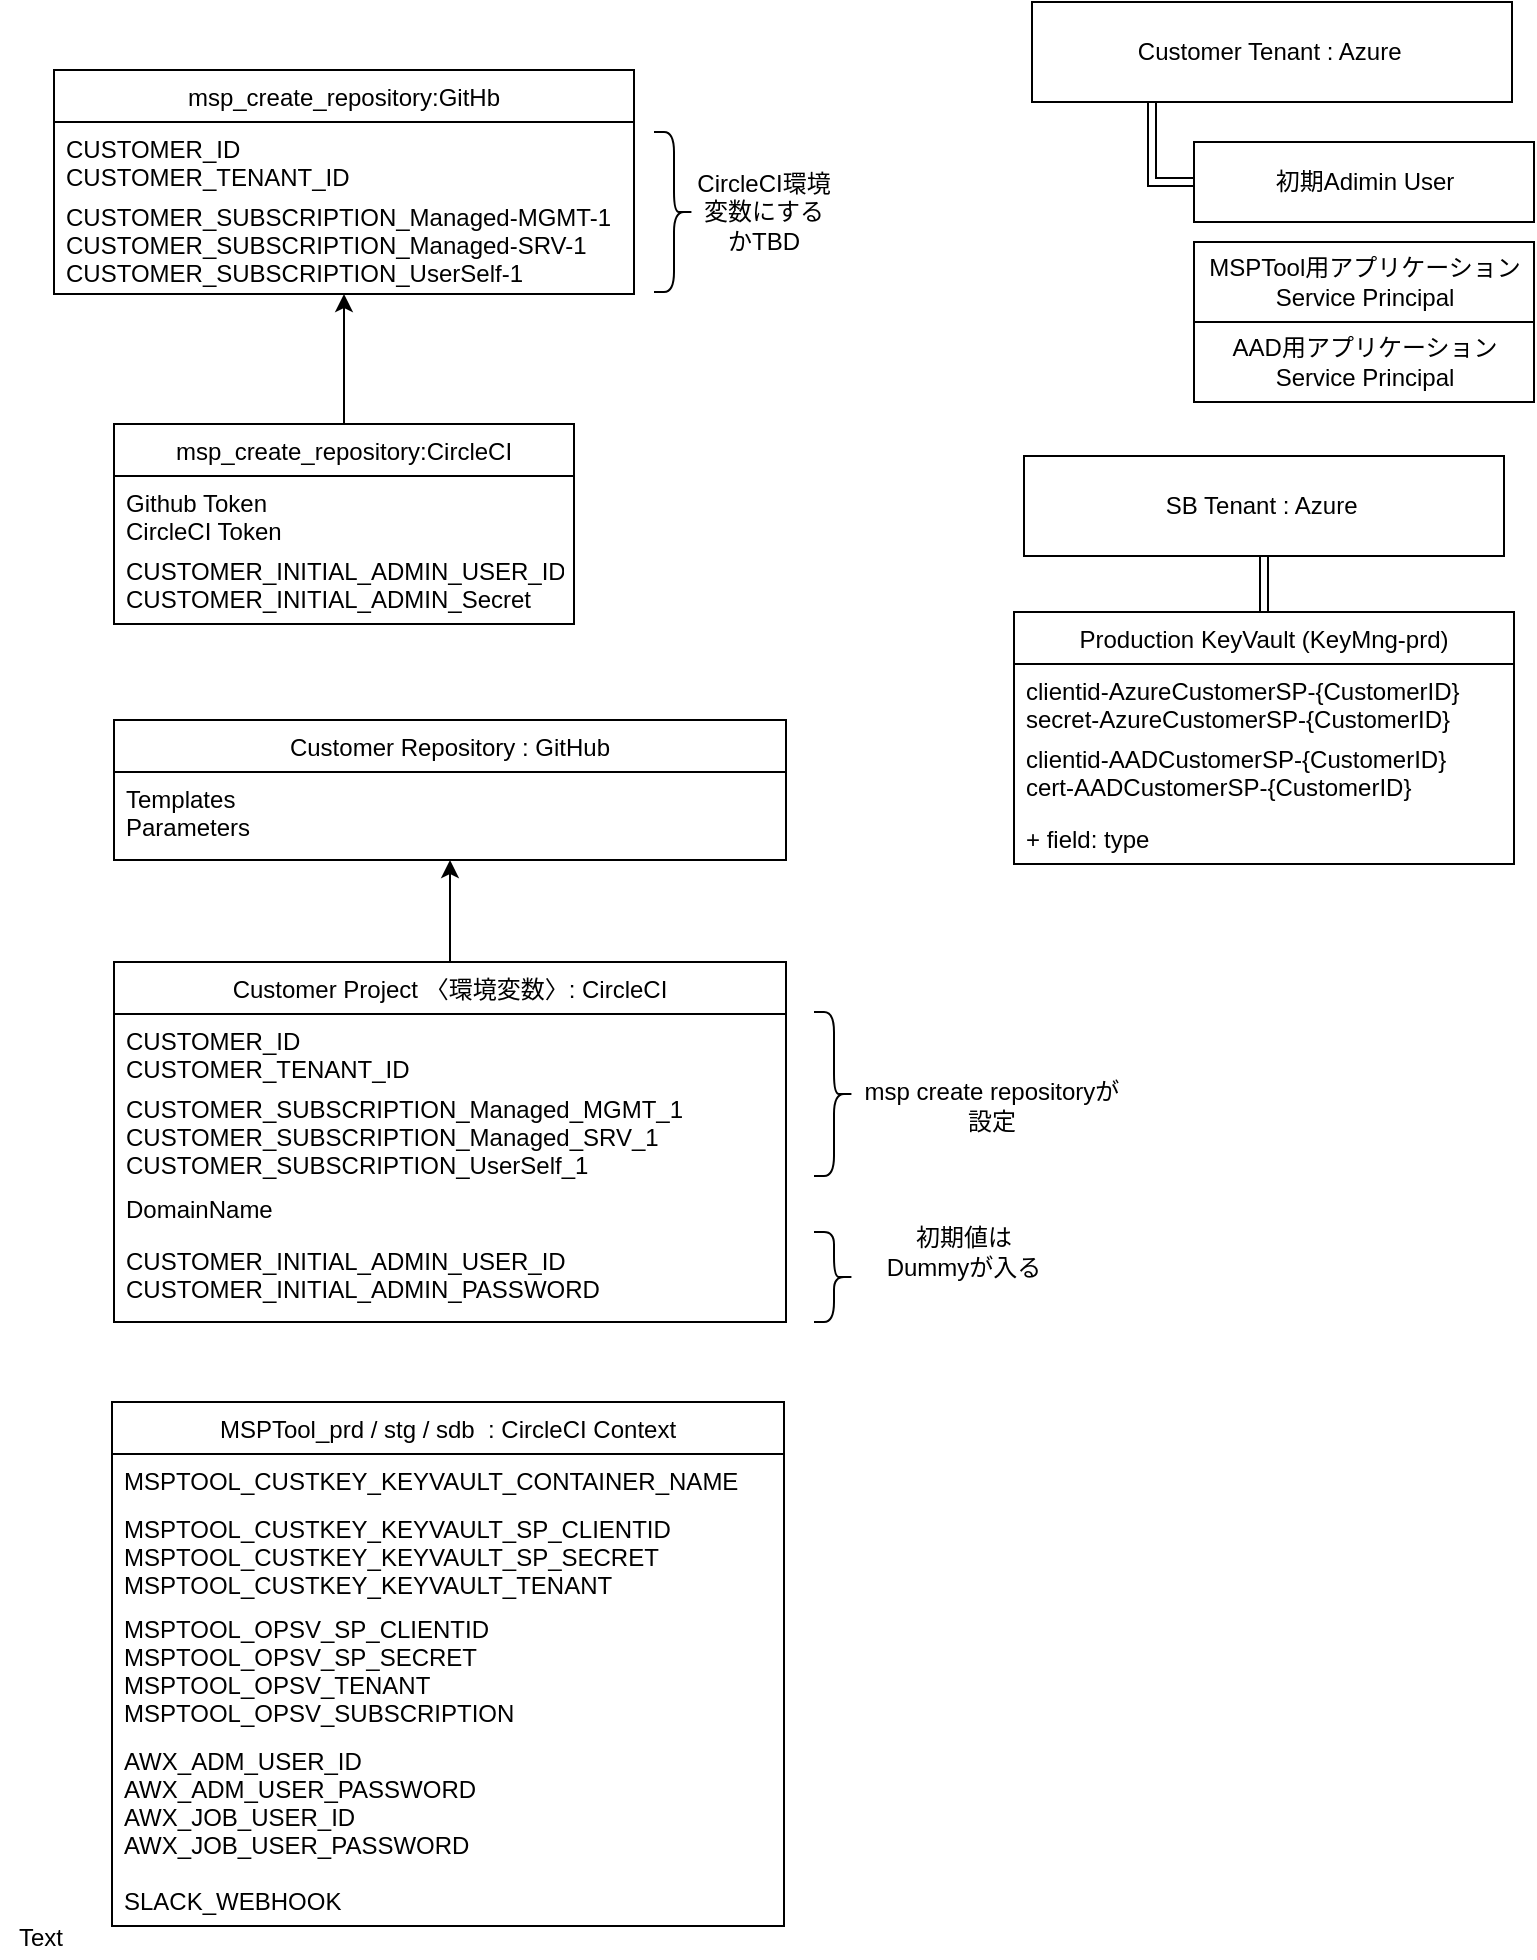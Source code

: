 <mxfile version="12.8.1" type="github">
  <diagram id="P5GaY6llUOyP0zUPhSW4" name="ページ1">
    <mxGraphModel dx="1022" dy="437" grid="1" gridSize="10" guides="1" tooltips="1" connect="1" arrows="1" fold="1" page="1" pageScale="1" pageWidth="827" pageHeight="1169" math="0" shadow="0">
      <root>
        <mxCell id="0" />
        <mxCell id="1" parent="0" />
        <mxCell id="S7QVg3ZZSSZPas2lcmrq-1" value="msp_create_repository:GitHb" style="swimlane;fontStyle=0;childLayout=stackLayout;horizontal=1;startSize=26;fillColor=none;horizontalStack=0;resizeParent=1;resizeParentMax=0;resizeLast=0;collapsible=1;marginBottom=0;" parent="1" vertex="1">
          <mxGeometry x="70" y="79" width="290" height="112" as="geometry" />
        </mxCell>
        <mxCell id="S7QVg3ZZSSZPas2lcmrq-2" value="CUSTOMER_ID&#xa;CUSTOMER_TENANT_ID" style="text;strokeColor=none;fillColor=none;align=left;verticalAlign=top;spacingLeft=4;spacingRight=4;overflow=hidden;rotatable=0;points=[[0,0.5],[1,0.5]];portConstraint=eastwest;" parent="S7QVg3ZZSSZPas2lcmrq-1" vertex="1">
          <mxGeometry y="26" width="290" height="34" as="geometry" />
        </mxCell>
        <mxCell id="S7QVg3ZZSSZPas2lcmrq-4" value="CUSTOMER_SUBSCRIPTION_Managed-MGMT-1&#xa;CUSTOMER_SUBSCRIPTION_Managed-SRV-1&#xa;CUSTOMER_SUBSCRIPTION_UserSelf-1" style="text;strokeColor=none;fillColor=none;align=left;verticalAlign=top;spacingLeft=4;spacingRight=4;overflow=hidden;rotatable=0;points=[[0,0.5],[1,0.5]];portConstraint=eastwest;" parent="S7QVg3ZZSSZPas2lcmrq-1" vertex="1">
          <mxGeometry y="60" width="290" height="52" as="geometry" />
        </mxCell>
        <mxCell id="CM9sQIWE9t5lUVxzC3yI-15" style="edgeStyle=orthogonalEdgeStyle;rounded=0;orthogonalLoop=1;jettySize=auto;html=1;exitX=0.5;exitY=0;exitDx=0;exitDy=0;" parent="1" source="S7QVg3ZZSSZPas2lcmrq-5" target="S7QVg3ZZSSZPas2lcmrq-1" edge="1">
          <mxGeometry relative="1" as="geometry" />
        </mxCell>
        <mxCell id="S7QVg3ZZSSZPas2lcmrq-5" value="msp_create_repository:CircleCI" style="swimlane;fontStyle=0;childLayout=stackLayout;horizontal=1;startSize=26;fillColor=none;horizontalStack=0;resizeParent=1;resizeParentMax=0;resizeLast=0;collapsible=1;marginBottom=0;" parent="1" vertex="1">
          <mxGeometry x="100" y="256" width="230" height="100" as="geometry" />
        </mxCell>
        <mxCell id="S7QVg3ZZSSZPas2lcmrq-6" value="Github Token&#xa;CircleCI Token" style="text;strokeColor=none;fillColor=none;align=left;verticalAlign=top;spacingLeft=4;spacingRight=4;overflow=hidden;rotatable=0;points=[[0,0.5],[1,0.5]];portConstraint=eastwest;" parent="S7QVg3ZZSSZPas2lcmrq-5" vertex="1">
          <mxGeometry y="26" width="230" height="34" as="geometry" />
        </mxCell>
        <mxCell id="S7QVg3ZZSSZPas2lcmrq-8" value="CUSTOMER_INITIAL_ADMIN_USER_ID&#xa;CUSTOMER_INITIAL_ADMIN_Secret&#xa;" style="text;strokeColor=none;fillColor=none;align=left;verticalAlign=top;spacingLeft=4;spacingRight=4;overflow=hidden;rotatable=0;points=[[0,0.5],[1,0.5]];portConstraint=eastwest;" parent="S7QVg3ZZSSZPas2lcmrq-5" vertex="1">
          <mxGeometry y="60" width="230" height="40" as="geometry" />
        </mxCell>
        <mxCell id="S7QVg3ZZSSZPas2lcmrq-12" value="MSPTool_prd / stg / sdb  : CircleCI Context" style="swimlane;fontStyle=0;childLayout=stackLayout;horizontal=1;startSize=26;fillColor=none;horizontalStack=0;resizeParent=1;resizeParentMax=0;resizeLast=0;collapsible=1;marginBottom=0;" parent="1" vertex="1">
          <mxGeometry x="99" y="745" width="336" height="262" as="geometry" />
        </mxCell>
        <mxCell id="S7QVg3ZZSSZPas2lcmrq-16" value="MSPTOOL_CUSTKEY_KEYVAULT_CONTAINER_NAME" style="text;strokeColor=none;fillColor=none;align=left;verticalAlign=top;spacingLeft=4;spacingRight=4;overflow=hidden;rotatable=0;points=[[0,0.5],[1,0.5]];portConstraint=eastwest;" parent="S7QVg3ZZSSZPas2lcmrq-12" vertex="1">
          <mxGeometry y="26" width="336" height="24" as="geometry" />
        </mxCell>
        <mxCell id="S7QVg3ZZSSZPas2lcmrq-15" value="MSPTOOL_CUSTKEY_KEYVAULT_SP_CLIENTID&#xa;MSPTOOL_CUSTKEY_KEYVAULT_SP_SECRET&#xa;MSPTOOL_CUSTKEY_KEYVAULT_TENANT" style="text;strokeColor=none;fillColor=none;align=left;verticalAlign=top;spacingLeft=4;spacingRight=4;overflow=hidden;rotatable=0;points=[[0,0.5],[1,0.5]];portConstraint=eastwest;" parent="S7QVg3ZZSSZPas2lcmrq-12" vertex="1">
          <mxGeometry y="50" width="336" height="50" as="geometry" />
        </mxCell>
        <mxCell id="TaOMgpJlK4pdIPkkHnON-2" value="MSPTOOL_OPSV_SP_CLIENTID&#xa;MSPTOOL_OPSV_SP_SECRET&#xa;MSPTOOL_OPSV_TENANT&#xa;MSPTOOL_OPSV_SUBSCRIPTION" style="text;strokeColor=none;fillColor=none;align=left;verticalAlign=top;spacingLeft=4;spacingRight=4;overflow=hidden;rotatable=0;points=[[0,0.5],[1,0.5]];portConstraint=eastwest;" vertex="1" parent="S7QVg3ZZSSZPas2lcmrq-12">
          <mxGeometry y="100" width="336" height="66" as="geometry" />
        </mxCell>
        <mxCell id="S7QVg3ZZSSZPas2lcmrq-17" value="AWX_ADM_USER_ID&#xa;AWX_ADM_USER_PASSWORD&#xa;AWX_JOB_USER_ID&#xa;AWX_JOB_USER_PASSWORD" style="text;strokeColor=none;fillColor=none;align=left;verticalAlign=top;spacingLeft=4;spacingRight=4;overflow=hidden;rotatable=0;points=[[0,0.5],[1,0.5]];portConstraint=eastwest;" parent="S7QVg3ZZSSZPas2lcmrq-12" vertex="1">
          <mxGeometry y="166" width="336" height="70" as="geometry" />
        </mxCell>
        <mxCell id="CM9sQIWE9t5lUVxzC3yI-5" value="SLACK_WEBHOOK" style="text;strokeColor=none;fillColor=none;align=left;verticalAlign=top;spacingLeft=4;spacingRight=4;overflow=hidden;rotatable=0;points=[[0,0.5],[1,0.5]];portConstraint=eastwest;" parent="S7QVg3ZZSSZPas2lcmrq-12" vertex="1">
          <mxGeometry y="236" width="336" height="26" as="geometry" />
        </mxCell>
        <mxCell id="CM9sQIWE9t5lUVxzC3yI-17" style="edgeStyle=orthogonalEdgeStyle;rounded=0;orthogonalLoop=1;jettySize=auto;html=1;exitX=0.5;exitY=0;exitDx=0;exitDy=0;" parent="1" source="S7QVg3ZZSSZPas2lcmrq-18" target="CM9sQIWE9t5lUVxzC3yI-10" edge="1">
          <mxGeometry relative="1" as="geometry" />
        </mxCell>
        <mxCell id="S7QVg3ZZSSZPas2lcmrq-18" value="Customer Project 〈環境変数〉: CircleCI" style="swimlane;fontStyle=0;childLayout=stackLayout;horizontal=1;startSize=26;fillColor=none;horizontalStack=0;resizeParent=1;resizeParentMax=0;resizeLast=0;collapsible=1;marginBottom=0;" parent="1" vertex="1">
          <mxGeometry x="100" y="525" width="336" height="180" as="geometry" />
        </mxCell>
        <mxCell id="S7QVg3ZZSSZPas2lcmrq-19" value="CUSTOMER_ID&#xa;CUSTOMER_TENANT_ID" style="text;strokeColor=none;fillColor=none;align=left;verticalAlign=top;spacingLeft=4;spacingRight=4;overflow=hidden;rotatable=0;points=[[0,0.5],[1,0.5]];portConstraint=eastwest;" parent="S7QVg3ZZSSZPas2lcmrq-18" vertex="1">
          <mxGeometry y="26" width="336" height="34" as="geometry" />
        </mxCell>
        <mxCell id="S7QVg3ZZSSZPas2lcmrq-20" value="CUSTOMER_SUBSCRIPTION_Managed_MGMT_1&#xa;CUSTOMER_SUBSCRIPTION_Managed_SRV_1&#xa;CUSTOMER_SUBSCRIPTION_UserSelf_1" style="text;strokeColor=none;fillColor=none;align=left;verticalAlign=top;spacingLeft=4;spacingRight=4;overflow=hidden;rotatable=0;points=[[0,0.5],[1,0.5]];portConstraint=eastwest;" parent="S7QVg3ZZSSZPas2lcmrq-18" vertex="1">
          <mxGeometry y="60" width="336" height="50" as="geometry" />
        </mxCell>
        <mxCell id="S7QVg3ZZSSZPas2lcmrq-22" value="DomainName" style="text;strokeColor=none;fillColor=none;align=left;verticalAlign=top;spacingLeft=4;spacingRight=4;overflow=hidden;rotatable=0;points=[[0,0.5],[1,0.5]];portConstraint=eastwest;" parent="S7QVg3ZZSSZPas2lcmrq-18" vertex="1">
          <mxGeometry y="110" width="336" height="26" as="geometry" />
        </mxCell>
        <mxCell id="TaOMgpJlK4pdIPkkHnON-1" value="CUSTOMER_INITIAL_ADMIN_USER_ID&#xa;CUSTOMER_INITIAL_ADMIN_PASSWORD" style="text;strokeColor=none;fillColor=none;align=left;verticalAlign=top;spacingLeft=4;spacingRight=4;overflow=hidden;rotatable=0;points=[[0,0.5],[1,0.5]];portConstraint=eastwest;" vertex="1" parent="S7QVg3ZZSSZPas2lcmrq-18">
          <mxGeometry y="136" width="336" height="44" as="geometry" />
        </mxCell>
        <mxCell id="S7QVg3ZZSSZPas2lcmrq-27" style="edgeStyle=orthogonalEdgeStyle;rounded=0;orthogonalLoop=1;jettySize=auto;html=1;exitX=0.25;exitY=1;exitDx=0;exitDy=0;entryX=0;entryY=0.5;entryDx=0;entryDy=0;shape=link;" parent="1" source="S7QVg3ZZSSZPas2lcmrq-23" target="S7QVg3ZZSSZPas2lcmrq-24" edge="1">
          <mxGeometry relative="1" as="geometry" />
        </mxCell>
        <mxCell id="S7QVg3ZZSSZPas2lcmrq-23" value="Customer Tenant : Azure&amp;nbsp;" style="html=1;" parent="1" vertex="1">
          <mxGeometry x="559" y="45" width="240" height="50" as="geometry" />
        </mxCell>
        <mxCell id="S7QVg3ZZSSZPas2lcmrq-24" value="初期Adimin User" style="html=1;" parent="1" vertex="1">
          <mxGeometry x="640" y="115" width="170" height="40" as="geometry" />
        </mxCell>
        <mxCell id="S7QVg3ZZSSZPas2lcmrq-25" value="MSPTool用アプリケーション&lt;br&gt;Service Principal" style="html=1;" parent="1" vertex="1">
          <mxGeometry x="640" y="165" width="170" height="40" as="geometry" />
        </mxCell>
        <mxCell id="S7QVg3ZZSSZPas2lcmrq-28" value="Production KeyVault (KeyMng-prd)" style="swimlane;fontStyle=0;childLayout=stackLayout;horizontal=1;startSize=26;fillColor=none;horizontalStack=0;resizeParent=1;resizeParentMax=0;resizeLast=0;collapsible=1;marginBottom=0;" parent="1" vertex="1">
          <mxGeometry x="550" y="350" width="250" height="126" as="geometry" />
        </mxCell>
        <mxCell id="S7QVg3ZZSSZPas2lcmrq-29" value="clientid-AzureCustomerSP-{CustomerID}&#xa;secret-AzureCustomerSP-{CustomerID}" style="text;strokeColor=none;fillColor=none;align=left;verticalAlign=top;spacingLeft=4;spacingRight=4;overflow=hidden;rotatable=0;points=[[0,0.5],[1,0.5]];portConstraint=eastwest;" parent="S7QVg3ZZSSZPas2lcmrq-28" vertex="1">
          <mxGeometry y="26" width="250" height="34" as="geometry" />
        </mxCell>
        <mxCell id="S7QVg3ZZSSZPas2lcmrq-30" value="clientid-AADCustomerSP-{CustomerID}&#xa;cert-AADCustomerSP-{CustomerID}" style="text;strokeColor=none;fillColor=none;align=left;verticalAlign=top;spacingLeft=4;spacingRight=4;overflow=hidden;rotatable=0;points=[[0,0.5],[1,0.5]];portConstraint=eastwest;" parent="S7QVg3ZZSSZPas2lcmrq-28" vertex="1">
          <mxGeometry y="60" width="250" height="40" as="geometry" />
        </mxCell>
        <mxCell id="S7QVg3ZZSSZPas2lcmrq-31" value="+ field: type" style="text;strokeColor=none;fillColor=none;align=left;verticalAlign=top;spacingLeft=4;spacingRight=4;overflow=hidden;rotatable=0;points=[[0,0.5],[1,0.5]];portConstraint=eastwest;" parent="S7QVg3ZZSSZPas2lcmrq-28" vertex="1">
          <mxGeometry y="100" width="250" height="26" as="geometry" />
        </mxCell>
        <mxCell id="CM9sQIWE9t5lUVxzC3yI-2" style="edgeStyle=orthogonalEdgeStyle;rounded=0;orthogonalLoop=1;jettySize=auto;html=1;exitX=0.5;exitY=1;exitDx=0;exitDy=0;shape=link;" parent="1" source="S7QVg3ZZSSZPas2lcmrq-32" target="S7QVg3ZZSSZPas2lcmrq-28" edge="1">
          <mxGeometry relative="1" as="geometry" />
        </mxCell>
        <mxCell id="S7QVg3ZZSSZPas2lcmrq-32" value="SB Tenant : Azure&amp;nbsp;" style="html=1;" parent="1" vertex="1">
          <mxGeometry x="555" y="272" width="240" height="50" as="geometry" />
        </mxCell>
        <mxCell id="CM9sQIWE9t5lUVxzC3yI-3" value="AAD用アプリケーション&lt;br&gt;Service Principal" style="html=1;" parent="1" vertex="1">
          <mxGeometry x="640" y="205" width="170" height="40" as="geometry" />
        </mxCell>
        <mxCell id="CM9sQIWE9t5lUVxzC3yI-10" value="Customer Repository : GitHub" style="swimlane;fontStyle=0;childLayout=stackLayout;horizontal=1;startSize=26;fillColor=none;horizontalStack=0;resizeParent=1;resizeParentMax=0;resizeLast=0;collapsible=1;marginBottom=0;" parent="1" vertex="1">
          <mxGeometry x="100" y="404" width="336" height="70" as="geometry" />
        </mxCell>
        <mxCell id="CM9sQIWE9t5lUVxzC3yI-13" value="Templates&#xa;Parameters" style="text;strokeColor=none;fillColor=none;align=left;verticalAlign=top;spacingLeft=4;spacingRight=4;overflow=hidden;rotatable=0;points=[[0,0.5],[1,0.5]];portConstraint=eastwest;" parent="CM9sQIWE9t5lUVxzC3yI-10" vertex="1">
          <mxGeometry y="26" width="336" height="44" as="geometry" />
        </mxCell>
        <mxCell id="CM9sQIWE9t5lUVxzC3yI-18" value="" style="shape=curlyBracket;whiteSpace=wrap;html=1;rounded=1;direction=west;" parent="1" vertex="1">
          <mxGeometry x="370" y="110" width="20" height="80" as="geometry" />
        </mxCell>
        <mxCell id="CM9sQIWE9t5lUVxzC3yI-19" value="CircleCI環境変数にするかTBD" style="text;html=1;strokeColor=none;fillColor=none;align=center;verticalAlign=middle;whiteSpace=wrap;rounded=0;" parent="1" vertex="1">
          <mxGeometry x="390" y="140" width="70" height="20" as="geometry" />
        </mxCell>
        <mxCell id="TaOMgpJlK4pdIPkkHnON-3" value="Text" style="text;html=1;align=center;verticalAlign=middle;resizable=0;points=[];autosize=1;" vertex="1" parent="1">
          <mxGeometry x="43" y="1003" width="40" height="20" as="geometry" />
        </mxCell>
        <mxCell id="TaOMgpJlK4pdIPkkHnON-6" value="" style="shape=curlyBracket;whiteSpace=wrap;html=1;rounded=1;direction=west;" vertex="1" parent="1">
          <mxGeometry x="450" y="660" width="20" height="45" as="geometry" />
        </mxCell>
        <mxCell id="TaOMgpJlK4pdIPkkHnON-7" value="初期値はDummyが入る" style="text;html=1;strokeColor=none;fillColor=none;align=center;verticalAlign=middle;whiteSpace=wrap;rounded=0;" vertex="1" parent="1">
          <mxGeometry x="480" y="660" width="90" height="20" as="geometry" />
        </mxCell>
        <mxCell id="TaOMgpJlK4pdIPkkHnON-8" value="" style="shape=curlyBracket;whiteSpace=wrap;html=1;rounded=1;direction=west;" vertex="1" parent="1">
          <mxGeometry x="450" y="550" width="20" height="82" as="geometry" />
        </mxCell>
        <mxCell id="TaOMgpJlK4pdIPkkHnON-9" value="msp create repositoryが設定" style="text;html=1;strokeColor=none;fillColor=none;align=center;verticalAlign=middle;whiteSpace=wrap;rounded=0;" vertex="1" parent="1">
          <mxGeometry x="469" y="587" width="140" height="20" as="geometry" />
        </mxCell>
      </root>
    </mxGraphModel>
  </diagram>
</mxfile>
